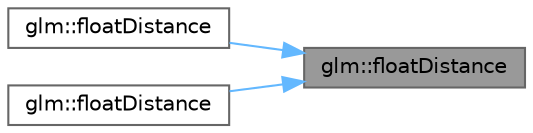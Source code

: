 digraph "glm::floatDistance"
{
 // LATEX_PDF_SIZE
  bgcolor="transparent";
  edge [fontname=Helvetica,fontsize=10,labelfontname=Helvetica,labelfontsize=10];
  node [fontname=Helvetica,fontsize=10,shape=box,height=0.2,width=0.4];
  rankdir="RL";
  Node1 [id="Node000001",label="glm::floatDistance",height=0.2,width=0.4,color="gray40", fillcolor="grey60", style="filled", fontcolor="black",tooltip=" "];
  Node1 -> Node2 [id="edge5_Node000001_Node000002",dir="back",color="steelblue1",style="solid",tooltip=" "];
  Node2 [id="Node000002",label="glm::floatDistance",height=0.2,width=0.4,color="grey40", fillcolor="white", style="filled",URL="$namespaceglm.html#a3475c6863293e1c7bb0db1a3d5f8ae6f",tooltip=" "];
  Node1 -> Node3 [id="edge6_Node000001_Node000003",dir="back",color="steelblue1",style="solid",tooltip=" "];
  Node3 [id="Node000003",label="glm::floatDistance",height=0.2,width=0.4,color="grey40", fillcolor="white", style="filled",URL="$namespaceglm.html#aa890695aa8c2d03137d7fd9c8f8de396",tooltip=" "];
}
